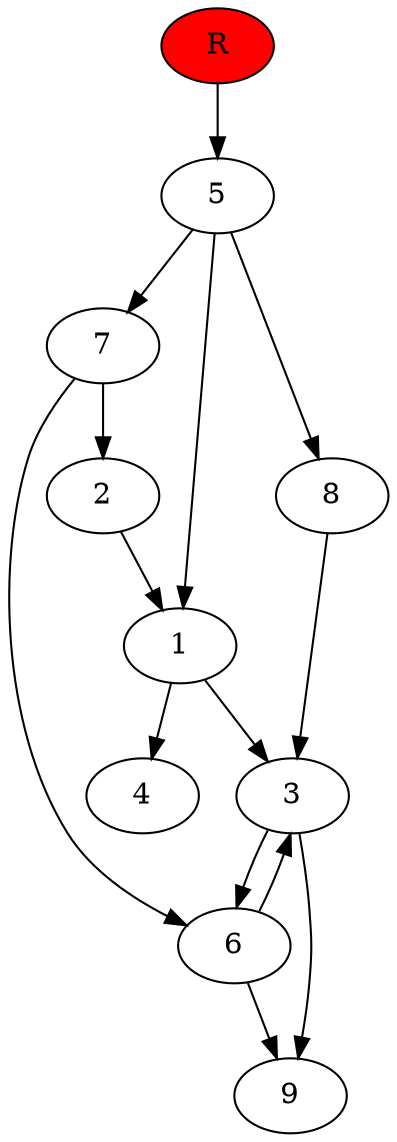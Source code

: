 digraph prb34898 {
	1
	2
	3
	4
	5
	6
	7
	8
	R [fillcolor="#ff0000" style=filled]
	1 -> 3
	1 -> 4
	2 -> 1
	3 -> 6
	3 -> 9
	5 -> 1
	5 -> 7
	5 -> 8
	6 -> 3
	6 -> 9
	7 -> 2
	7 -> 6
	8 -> 3
	R -> 5
}
